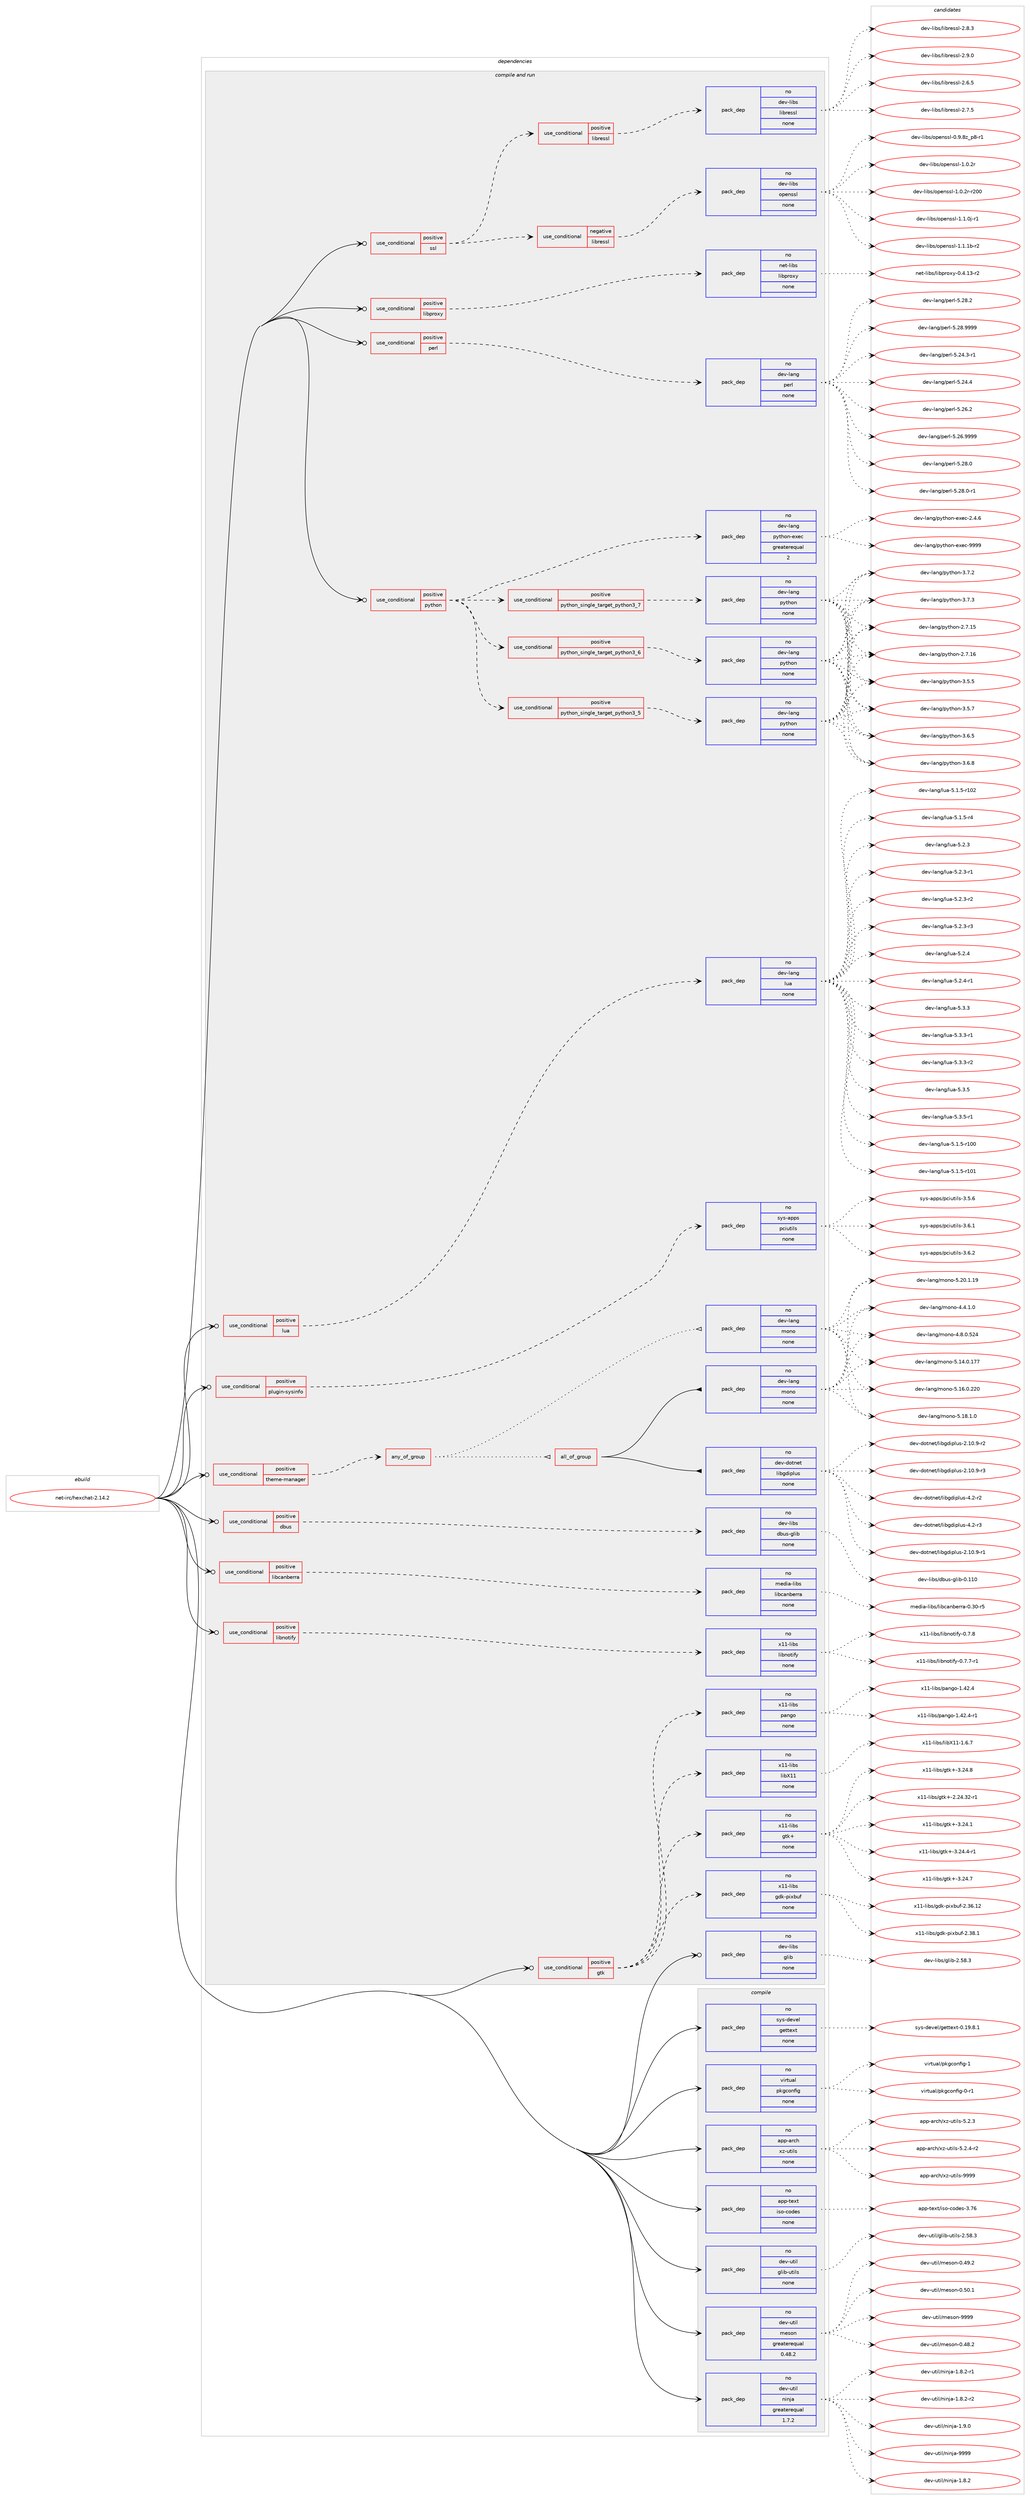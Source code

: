 digraph prolog {

# *************
# Graph options
# *************

newrank=true;
concentrate=true;
compound=true;
graph [rankdir=LR,fontname=Helvetica,fontsize=10,ranksep=1.5];#, ranksep=2.5, nodesep=0.2];
edge  [arrowhead=vee];
node  [fontname=Helvetica,fontsize=10];

# **********
# The ebuild
# **********

subgraph cluster_leftcol {
color=gray;
rank=same;
label=<<i>ebuild</i>>;
id [label="net-irc/hexchat-2.14.2", color=red, width=4, href="../net-irc/hexchat-2.14.2.svg"];
}

# ****************
# The dependencies
# ****************

subgraph cluster_midcol {
color=gray;
label=<<i>dependencies</i>>;
subgraph cluster_compile {
fillcolor="#eeeeee";
style=filled;
label=<<i>compile</i>>;
subgraph pack1579 {
dependency2016 [label=<<TABLE BORDER="0" CELLBORDER="1" CELLSPACING="0" CELLPADDING="4" WIDTH="220"><TR><TD ROWSPAN="6" CELLPADDING="30">pack_dep</TD></TR><TR><TD WIDTH="110">no</TD></TR><TR><TD>app-arch</TD></TR><TR><TD>xz-utils</TD></TR><TR><TD>none</TD></TR><TR><TD></TD></TR></TABLE>>, shape=none, color=blue];
}
id:e -> dependency2016:w [weight=20,style="solid",arrowhead="vee"];
subgraph pack1580 {
dependency2017 [label=<<TABLE BORDER="0" CELLBORDER="1" CELLSPACING="0" CELLPADDING="4" WIDTH="220"><TR><TD ROWSPAN="6" CELLPADDING="30">pack_dep</TD></TR><TR><TD WIDTH="110">no</TD></TR><TR><TD>app-text</TD></TR><TR><TD>iso-codes</TD></TR><TR><TD>none</TD></TR><TR><TD></TD></TR></TABLE>>, shape=none, color=blue];
}
id:e -> dependency2017:w [weight=20,style="solid",arrowhead="vee"];
subgraph pack1581 {
dependency2018 [label=<<TABLE BORDER="0" CELLBORDER="1" CELLSPACING="0" CELLPADDING="4" WIDTH="220"><TR><TD ROWSPAN="6" CELLPADDING="30">pack_dep</TD></TR><TR><TD WIDTH="110">no</TD></TR><TR><TD>dev-util</TD></TR><TR><TD>glib-utils</TD></TR><TR><TD>none</TD></TR><TR><TD></TD></TR></TABLE>>, shape=none, color=blue];
}
id:e -> dependency2018:w [weight=20,style="solid",arrowhead="vee"];
subgraph pack1582 {
dependency2019 [label=<<TABLE BORDER="0" CELLBORDER="1" CELLSPACING="0" CELLPADDING="4" WIDTH="220"><TR><TD ROWSPAN="6" CELLPADDING="30">pack_dep</TD></TR><TR><TD WIDTH="110">no</TD></TR><TR><TD>dev-util</TD></TR><TR><TD>meson</TD></TR><TR><TD>greaterequal</TD></TR><TR><TD>0.48.2</TD></TR></TABLE>>, shape=none, color=blue];
}
id:e -> dependency2019:w [weight=20,style="solid",arrowhead="vee"];
subgraph pack1583 {
dependency2020 [label=<<TABLE BORDER="0" CELLBORDER="1" CELLSPACING="0" CELLPADDING="4" WIDTH="220"><TR><TD ROWSPAN="6" CELLPADDING="30">pack_dep</TD></TR><TR><TD WIDTH="110">no</TD></TR><TR><TD>dev-util</TD></TR><TR><TD>ninja</TD></TR><TR><TD>greaterequal</TD></TR><TR><TD>1.7.2</TD></TR></TABLE>>, shape=none, color=blue];
}
id:e -> dependency2020:w [weight=20,style="solid",arrowhead="vee"];
subgraph pack1584 {
dependency2021 [label=<<TABLE BORDER="0" CELLBORDER="1" CELLSPACING="0" CELLPADDING="4" WIDTH="220"><TR><TD ROWSPAN="6" CELLPADDING="30">pack_dep</TD></TR><TR><TD WIDTH="110">no</TD></TR><TR><TD>sys-devel</TD></TR><TR><TD>gettext</TD></TR><TR><TD>none</TD></TR><TR><TD></TD></TR></TABLE>>, shape=none, color=blue];
}
id:e -> dependency2021:w [weight=20,style="solid",arrowhead="vee"];
subgraph pack1585 {
dependency2022 [label=<<TABLE BORDER="0" CELLBORDER="1" CELLSPACING="0" CELLPADDING="4" WIDTH="220"><TR><TD ROWSPAN="6" CELLPADDING="30">pack_dep</TD></TR><TR><TD WIDTH="110">no</TD></TR><TR><TD>virtual</TD></TR><TR><TD>pkgconfig</TD></TR><TR><TD>none</TD></TR><TR><TD></TD></TR></TABLE>>, shape=none, color=blue];
}
id:e -> dependency2022:w [weight=20,style="solid",arrowhead="vee"];
}
subgraph cluster_compileandrun {
fillcolor="#eeeeee";
style=filled;
label=<<i>compile and run</i>>;
subgraph cond405 {
dependency2023 [label=<<TABLE BORDER="0" CELLBORDER="1" CELLSPACING="0" CELLPADDING="4"><TR><TD ROWSPAN="3" CELLPADDING="10">use_conditional</TD></TR><TR><TD>positive</TD></TR><TR><TD>dbus</TD></TR></TABLE>>, shape=none, color=red];
subgraph pack1586 {
dependency2024 [label=<<TABLE BORDER="0" CELLBORDER="1" CELLSPACING="0" CELLPADDING="4" WIDTH="220"><TR><TD ROWSPAN="6" CELLPADDING="30">pack_dep</TD></TR><TR><TD WIDTH="110">no</TD></TR><TR><TD>dev-libs</TD></TR><TR><TD>dbus-glib</TD></TR><TR><TD>none</TD></TR><TR><TD></TD></TR></TABLE>>, shape=none, color=blue];
}
dependency2023:e -> dependency2024:w [weight=20,style="dashed",arrowhead="vee"];
}
id:e -> dependency2023:w [weight=20,style="solid",arrowhead="odotvee"];
subgraph cond406 {
dependency2025 [label=<<TABLE BORDER="0" CELLBORDER="1" CELLSPACING="0" CELLPADDING="4"><TR><TD ROWSPAN="3" CELLPADDING="10">use_conditional</TD></TR><TR><TD>positive</TD></TR><TR><TD>gtk</TD></TR></TABLE>>, shape=none, color=red];
subgraph pack1587 {
dependency2026 [label=<<TABLE BORDER="0" CELLBORDER="1" CELLSPACING="0" CELLPADDING="4" WIDTH="220"><TR><TD ROWSPAN="6" CELLPADDING="30">pack_dep</TD></TR><TR><TD WIDTH="110">no</TD></TR><TR><TD>x11-libs</TD></TR><TR><TD>gdk-pixbuf</TD></TR><TR><TD>none</TD></TR><TR><TD></TD></TR></TABLE>>, shape=none, color=blue];
}
dependency2025:e -> dependency2026:w [weight=20,style="dashed",arrowhead="vee"];
subgraph pack1588 {
dependency2027 [label=<<TABLE BORDER="0" CELLBORDER="1" CELLSPACING="0" CELLPADDING="4" WIDTH="220"><TR><TD ROWSPAN="6" CELLPADDING="30">pack_dep</TD></TR><TR><TD WIDTH="110">no</TD></TR><TR><TD>x11-libs</TD></TR><TR><TD>gtk+</TD></TR><TR><TD>none</TD></TR><TR><TD></TD></TR></TABLE>>, shape=none, color=blue];
}
dependency2025:e -> dependency2027:w [weight=20,style="dashed",arrowhead="vee"];
subgraph pack1589 {
dependency2028 [label=<<TABLE BORDER="0" CELLBORDER="1" CELLSPACING="0" CELLPADDING="4" WIDTH="220"><TR><TD ROWSPAN="6" CELLPADDING="30">pack_dep</TD></TR><TR><TD WIDTH="110">no</TD></TR><TR><TD>x11-libs</TD></TR><TR><TD>libX11</TD></TR><TR><TD>none</TD></TR><TR><TD></TD></TR></TABLE>>, shape=none, color=blue];
}
dependency2025:e -> dependency2028:w [weight=20,style="dashed",arrowhead="vee"];
subgraph pack1590 {
dependency2029 [label=<<TABLE BORDER="0" CELLBORDER="1" CELLSPACING="0" CELLPADDING="4" WIDTH="220"><TR><TD ROWSPAN="6" CELLPADDING="30">pack_dep</TD></TR><TR><TD WIDTH="110">no</TD></TR><TR><TD>x11-libs</TD></TR><TR><TD>pango</TD></TR><TR><TD>none</TD></TR><TR><TD></TD></TR></TABLE>>, shape=none, color=blue];
}
dependency2025:e -> dependency2029:w [weight=20,style="dashed",arrowhead="vee"];
}
id:e -> dependency2025:w [weight=20,style="solid",arrowhead="odotvee"];
subgraph cond407 {
dependency2030 [label=<<TABLE BORDER="0" CELLBORDER="1" CELLSPACING="0" CELLPADDING="4"><TR><TD ROWSPAN="3" CELLPADDING="10">use_conditional</TD></TR><TR><TD>positive</TD></TR><TR><TD>libcanberra</TD></TR></TABLE>>, shape=none, color=red];
subgraph pack1591 {
dependency2031 [label=<<TABLE BORDER="0" CELLBORDER="1" CELLSPACING="0" CELLPADDING="4" WIDTH="220"><TR><TD ROWSPAN="6" CELLPADDING="30">pack_dep</TD></TR><TR><TD WIDTH="110">no</TD></TR><TR><TD>media-libs</TD></TR><TR><TD>libcanberra</TD></TR><TR><TD>none</TD></TR><TR><TD></TD></TR></TABLE>>, shape=none, color=blue];
}
dependency2030:e -> dependency2031:w [weight=20,style="dashed",arrowhead="vee"];
}
id:e -> dependency2030:w [weight=20,style="solid",arrowhead="odotvee"];
subgraph cond408 {
dependency2032 [label=<<TABLE BORDER="0" CELLBORDER="1" CELLSPACING="0" CELLPADDING="4"><TR><TD ROWSPAN="3" CELLPADDING="10">use_conditional</TD></TR><TR><TD>positive</TD></TR><TR><TD>libnotify</TD></TR></TABLE>>, shape=none, color=red];
subgraph pack1592 {
dependency2033 [label=<<TABLE BORDER="0" CELLBORDER="1" CELLSPACING="0" CELLPADDING="4" WIDTH="220"><TR><TD ROWSPAN="6" CELLPADDING="30">pack_dep</TD></TR><TR><TD WIDTH="110">no</TD></TR><TR><TD>x11-libs</TD></TR><TR><TD>libnotify</TD></TR><TR><TD>none</TD></TR><TR><TD></TD></TR></TABLE>>, shape=none, color=blue];
}
dependency2032:e -> dependency2033:w [weight=20,style="dashed",arrowhead="vee"];
}
id:e -> dependency2032:w [weight=20,style="solid",arrowhead="odotvee"];
subgraph cond409 {
dependency2034 [label=<<TABLE BORDER="0" CELLBORDER="1" CELLSPACING="0" CELLPADDING="4"><TR><TD ROWSPAN="3" CELLPADDING="10">use_conditional</TD></TR><TR><TD>positive</TD></TR><TR><TD>libproxy</TD></TR></TABLE>>, shape=none, color=red];
subgraph pack1593 {
dependency2035 [label=<<TABLE BORDER="0" CELLBORDER="1" CELLSPACING="0" CELLPADDING="4" WIDTH="220"><TR><TD ROWSPAN="6" CELLPADDING="30">pack_dep</TD></TR><TR><TD WIDTH="110">no</TD></TR><TR><TD>net-libs</TD></TR><TR><TD>libproxy</TD></TR><TR><TD>none</TD></TR><TR><TD></TD></TR></TABLE>>, shape=none, color=blue];
}
dependency2034:e -> dependency2035:w [weight=20,style="dashed",arrowhead="vee"];
}
id:e -> dependency2034:w [weight=20,style="solid",arrowhead="odotvee"];
subgraph cond410 {
dependency2036 [label=<<TABLE BORDER="0" CELLBORDER="1" CELLSPACING="0" CELLPADDING="4"><TR><TD ROWSPAN="3" CELLPADDING="10">use_conditional</TD></TR><TR><TD>positive</TD></TR><TR><TD>lua</TD></TR></TABLE>>, shape=none, color=red];
subgraph pack1594 {
dependency2037 [label=<<TABLE BORDER="0" CELLBORDER="1" CELLSPACING="0" CELLPADDING="4" WIDTH="220"><TR><TD ROWSPAN="6" CELLPADDING="30">pack_dep</TD></TR><TR><TD WIDTH="110">no</TD></TR><TR><TD>dev-lang</TD></TR><TR><TD>lua</TD></TR><TR><TD>none</TD></TR><TR><TD></TD></TR></TABLE>>, shape=none, color=blue];
}
dependency2036:e -> dependency2037:w [weight=20,style="dashed",arrowhead="vee"];
}
id:e -> dependency2036:w [weight=20,style="solid",arrowhead="odotvee"];
subgraph cond411 {
dependency2038 [label=<<TABLE BORDER="0" CELLBORDER="1" CELLSPACING="0" CELLPADDING="4"><TR><TD ROWSPAN="3" CELLPADDING="10">use_conditional</TD></TR><TR><TD>positive</TD></TR><TR><TD>perl</TD></TR></TABLE>>, shape=none, color=red];
subgraph pack1595 {
dependency2039 [label=<<TABLE BORDER="0" CELLBORDER="1" CELLSPACING="0" CELLPADDING="4" WIDTH="220"><TR><TD ROWSPAN="6" CELLPADDING="30">pack_dep</TD></TR><TR><TD WIDTH="110">no</TD></TR><TR><TD>dev-lang</TD></TR><TR><TD>perl</TD></TR><TR><TD>none</TD></TR><TR><TD></TD></TR></TABLE>>, shape=none, color=blue];
}
dependency2038:e -> dependency2039:w [weight=20,style="dashed",arrowhead="vee"];
}
id:e -> dependency2038:w [weight=20,style="solid",arrowhead="odotvee"];
subgraph cond412 {
dependency2040 [label=<<TABLE BORDER="0" CELLBORDER="1" CELLSPACING="0" CELLPADDING="4"><TR><TD ROWSPAN="3" CELLPADDING="10">use_conditional</TD></TR><TR><TD>positive</TD></TR><TR><TD>plugin-sysinfo</TD></TR></TABLE>>, shape=none, color=red];
subgraph pack1596 {
dependency2041 [label=<<TABLE BORDER="0" CELLBORDER="1" CELLSPACING="0" CELLPADDING="4" WIDTH="220"><TR><TD ROWSPAN="6" CELLPADDING="30">pack_dep</TD></TR><TR><TD WIDTH="110">no</TD></TR><TR><TD>sys-apps</TD></TR><TR><TD>pciutils</TD></TR><TR><TD>none</TD></TR><TR><TD></TD></TR></TABLE>>, shape=none, color=blue];
}
dependency2040:e -> dependency2041:w [weight=20,style="dashed",arrowhead="vee"];
}
id:e -> dependency2040:w [weight=20,style="solid",arrowhead="odotvee"];
subgraph cond413 {
dependency2042 [label=<<TABLE BORDER="0" CELLBORDER="1" CELLSPACING="0" CELLPADDING="4"><TR><TD ROWSPAN="3" CELLPADDING="10">use_conditional</TD></TR><TR><TD>positive</TD></TR><TR><TD>python</TD></TR></TABLE>>, shape=none, color=red];
subgraph cond414 {
dependency2043 [label=<<TABLE BORDER="0" CELLBORDER="1" CELLSPACING="0" CELLPADDING="4"><TR><TD ROWSPAN="3" CELLPADDING="10">use_conditional</TD></TR><TR><TD>positive</TD></TR><TR><TD>python_single_target_python3_5</TD></TR></TABLE>>, shape=none, color=red];
subgraph pack1597 {
dependency2044 [label=<<TABLE BORDER="0" CELLBORDER="1" CELLSPACING="0" CELLPADDING="4" WIDTH="220"><TR><TD ROWSPAN="6" CELLPADDING="30">pack_dep</TD></TR><TR><TD WIDTH="110">no</TD></TR><TR><TD>dev-lang</TD></TR><TR><TD>python</TD></TR><TR><TD>none</TD></TR><TR><TD></TD></TR></TABLE>>, shape=none, color=blue];
}
dependency2043:e -> dependency2044:w [weight=20,style="dashed",arrowhead="vee"];
}
dependency2042:e -> dependency2043:w [weight=20,style="dashed",arrowhead="vee"];
subgraph cond415 {
dependency2045 [label=<<TABLE BORDER="0" CELLBORDER="1" CELLSPACING="0" CELLPADDING="4"><TR><TD ROWSPAN="3" CELLPADDING="10">use_conditional</TD></TR><TR><TD>positive</TD></TR><TR><TD>python_single_target_python3_6</TD></TR></TABLE>>, shape=none, color=red];
subgraph pack1598 {
dependency2046 [label=<<TABLE BORDER="0" CELLBORDER="1" CELLSPACING="0" CELLPADDING="4" WIDTH="220"><TR><TD ROWSPAN="6" CELLPADDING="30">pack_dep</TD></TR><TR><TD WIDTH="110">no</TD></TR><TR><TD>dev-lang</TD></TR><TR><TD>python</TD></TR><TR><TD>none</TD></TR><TR><TD></TD></TR></TABLE>>, shape=none, color=blue];
}
dependency2045:e -> dependency2046:w [weight=20,style="dashed",arrowhead="vee"];
}
dependency2042:e -> dependency2045:w [weight=20,style="dashed",arrowhead="vee"];
subgraph cond416 {
dependency2047 [label=<<TABLE BORDER="0" CELLBORDER="1" CELLSPACING="0" CELLPADDING="4"><TR><TD ROWSPAN="3" CELLPADDING="10">use_conditional</TD></TR><TR><TD>positive</TD></TR><TR><TD>python_single_target_python3_7</TD></TR></TABLE>>, shape=none, color=red];
subgraph pack1599 {
dependency2048 [label=<<TABLE BORDER="0" CELLBORDER="1" CELLSPACING="0" CELLPADDING="4" WIDTH="220"><TR><TD ROWSPAN="6" CELLPADDING="30">pack_dep</TD></TR><TR><TD WIDTH="110">no</TD></TR><TR><TD>dev-lang</TD></TR><TR><TD>python</TD></TR><TR><TD>none</TD></TR><TR><TD></TD></TR></TABLE>>, shape=none, color=blue];
}
dependency2047:e -> dependency2048:w [weight=20,style="dashed",arrowhead="vee"];
}
dependency2042:e -> dependency2047:w [weight=20,style="dashed",arrowhead="vee"];
subgraph pack1600 {
dependency2049 [label=<<TABLE BORDER="0" CELLBORDER="1" CELLSPACING="0" CELLPADDING="4" WIDTH="220"><TR><TD ROWSPAN="6" CELLPADDING="30">pack_dep</TD></TR><TR><TD WIDTH="110">no</TD></TR><TR><TD>dev-lang</TD></TR><TR><TD>python-exec</TD></TR><TR><TD>greaterequal</TD></TR><TR><TD>2</TD></TR></TABLE>>, shape=none, color=blue];
}
dependency2042:e -> dependency2049:w [weight=20,style="dashed",arrowhead="vee"];
}
id:e -> dependency2042:w [weight=20,style="solid",arrowhead="odotvee"];
subgraph cond417 {
dependency2050 [label=<<TABLE BORDER="0" CELLBORDER="1" CELLSPACING="0" CELLPADDING="4"><TR><TD ROWSPAN="3" CELLPADDING="10">use_conditional</TD></TR><TR><TD>positive</TD></TR><TR><TD>ssl</TD></TR></TABLE>>, shape=none, color=red];
subgraph cond418 {
dependency2051 [label=<<TABLE BORDER="0" CELLBORDER="1" CELLSPACING="0" CELLPADDING="4"><TR><TD ROWSPAN="3" CELLPADDING="10">use_conditional</TD></TR><TR><TD>negative</TD></TR><TR><TD>libressl</TD></TR></TABLE>>, shape=none, color=red];
subgraph pack1601 {
dependency2052 [label=<<TABLE BORDER="0" CELLBORDER="1" CELLSPACING="0" CELLPADDING="4" WIDTH="220"><TR><TD ROWSPAN="6" CELLPADDING="30">pack_dep</TD></TR><TR><TD WIDTH="110">no</TD></TR><TR><TD>dev-libs</TD></TR><TR><TD>openssl</TD></TR><TR><TD>none</TD></TR><TR><TD></TD></TR></TABLE>>, shape=none, color=blue];
}
dependency2051:e -> dependency2052:w [weight=20,style="dashed",arrowhead="vee"];
}
dependency2050:e -> dependency2051:w [weight=20,style="dashed",arrowhead="vee"];
subgraph cond419 {
dependency2053 [label=<<TABLE BORDER="0" CELLBORDER="1" CELLSPACING="0" CELLPADDING="4"><TR><TD ROWSPAN="3" CELLPADDING="10">use_conditional</TD></TR><TR><TD>positive</TD></TR><TR><TD>libressl</TD></TR></TABLE>>, shape=none, color=red];
subgraph pack1602 {
dependency2054 [label=<<TABLE BORDER="0" CELLBORDER="1" CELLSPACING="0" CELLPADDING="4" WIDTH="220"><TR><TD ROWSPAN="6" CELLPADDING="30">pack_dep</TD></TR><TR><TD WIDTH="110">no</TD></TR><TR><TD>dev-libs</TD></TR><TR><TD>libressl</TD></TR><TR><TD>none</TD></TR><TR><TD></TD></TR></TABLE>>, shape=none, color=blue];
}
dependency2053:e -> dependency2054:w [weight=20,style="dashed",arrowhead="vee"];
}
dependency2050:e -> dependency2053:w [weight=20,style="dashed",arrowhead="vee"];
}
id:e -> dependency2050:w [weight=20,style="solid",arrowhead="odotvee"];
subgraph cond420 {
dependency2055 [label=<<TABLE BORDER="0" CELLBORDER="1" CELLSPACING="0" CELLPADDING="4"><TR><TD ROWSPAN="3" CELLPADDING="10">use_conditional</TD></TR><TR><TD>positive</TD></TR><TR><TD>theme-manager</TD></TR></TABLE>>, shape=none, color=red];
subgraph any29 {
dependency2056 [label=<<TABLE BORDER="0" CELLBORDER="1" CELLSPACING="0" CELLPADDING="4"><TR><TD CELLPADDING="10">any_of_group</TD></TR></TABLE>>, shape=none, color=red];subgraph all6 {
dependency2057 [label=<<TABLE BORDER="0" CELLBORDER="1" CELLSPACING="0" CELLPADDING="4"><TR><TD CELLPADDING="10">all_of_group</TD></TR></TABLE>>, shape=none, color=red];subgraph pack1603 {
dependency2058 [label=<<TABLE BORDER="0" CELLBORDER="1" CELLSPACING="0" CELLPADDING="4" WIDTH="220"><TR><TD ROWSPAN="6" CELLPADDING="30">pack_dep</TD></TR><TR><TD WIDTH="110">no</TD></TR><TR><TD>dev-lang</TD></TR><TR><TD>mono</TD></TR><TR><TD>none</TD></TR><TR><TD></TD></TR></TABLE>>, shape=none, color=blue];
}
dependency2057:e -> dependency2058:w [weight=20,style="solid",arrowhead="inv"];
subgraph pack1604 {
dependency2059 [label=<<TABLE BORDER="0" CELLBORDER="1" CELLSPACING="0" CELLPADDING="4" WIDTH="220"><TR><TD ROWSPAN="6" CELLPADDING="30">pack_dep</TD></TR><TR><TD WIDTH="110">no</TD></TR><TR><TD>dev-dotnet</TD></TR><TR><TD>libgdiplus</TD></TR><TR><TD>none</TD></TR><TR><TD></TD></TR></TABLE>>, shape=none, color=blue];
}
dependency2057:e -> dependency2059:w [weight=20,style="solid",arrowhead="inv"];
}
dependency2056:e -> dependency2057:w [weight=20,style="dotted",arrowhead="oinv"];
subgraph pack1605 {
dependency2060 [label=<<TABLE BORDER="0" CELLBORDER="1" CELLSPACING="0" CELLPADDING="4" WIDTH="220"><TR><TD ROWSPAN="6" CELLPADDING="30">pack_dep</TD></TR><TR><TD WIDTH="110">no</TD></TR><TR><TD>dev-lang</TD></TR><TR><TD>mono</TD></TR><TR><TD>none</TD></TR><TR><TD></TD></TR></TABLE>>, shape=none, color=blue];
}
dependency2056:e -> dependency2060:w [weight=20,style="dotted",arrowhead="oinv"];
}
dependency2055:e -> dependency2056:w [weight=20,style="dashed",arrowhead="vee"];
}
id:e -> dependency2055:w [weight=20,style="solid",arrowhead="odotvee"];
subgraph pack1606 {
dependency2061 [label=<<TABLE BORDER="0" CELLBORDER="1" CELLSPACING="0" CELLPADDING="4" WIDTH="220"><TR><TD ROWSPAN="6" CELLPADDING="30">pack_dep</TD></TR><TR><TD WIDTH="110">no</TD></TR><TR><TD>dev-libs</TD></TR><TR><TD>glib</TD></TR><TR><TD>none</TD></TR><TR><TD></TD></TR></TABLE>>, shape=none, color=blue];
}
id:e -> dependency2061:w [weight=20,style="solid",arrowhead="odotvee"];
}
subgraph cluster_run {
fillcolor="#eeeeee";
style=filled;
label=<<i>run</i>>;
}
}

# **************
# The candidates
# **************

subgraph cluster_choices {
rank=same;
color=gray;
label=<<i>candidates</i>>;

subgraph choice1579 {
color=black;
nodesep=1;
choice971121124597114991044712012245117116105108115455346504651 [label="app-arch/xz-utils-5.2.3", color=red, width=4,href="../app-arch/xz-utils-5.2.3.svg"];
choice9711211245971149910447120122451171161051081154553465046524511450 [label="app-arch/xz-utils-5.2.4-r2", color=red, width=4,href="../app-arch/xz-utils-5.2.4-r2.svg"];
choice9711211245971149910447120122451171161051081154557575757 [label="app-arch/xz-utils-9999", color=red, width=4,href="../app-arch/xz-utils-9999.svg"];
dependency2016:e -> choice971121124597114991044712012245117116105108115455346504651:w [style=dotted,weight="100"];
dependency2016:e -> choice9711211245971149910447120122451171161051081154553465046524511450:w [style=dotted,weight="100"];
dependency2016:e -> choice9711211245971149910447120122451171161051081154557575757:w [style=dotted,weight="100"];
}
subgraph choice1580 {
color=black;
nodesep=1;
choice97112112451161011201164710511511145991111001011154551465554 [label="app-text/iso-codes-3.76", color=red, width=4,href="../app-text/iso-codes-3.76.svg"];
dependency2017:e -> choice97112112451161011201164710511511145991111001011154551465554:w [style=dotted,weight="100"];
}
subgraph choice1581 {
color=black;
nodesep=1;
choice1001011184511711610510847103108105984511711610510811545504653564651 [label="dev-util/glib-utils-2.58.3", color=red, width=4,href="../dev-util/glib-utils-2.58.3.svg"];
dependency2018:e -> choice1001011184511711610510847103108105984511711610510811545504653564651:w [style=dotted,weight="100"];
}
subgraph choice1582 {
color=black;
nodesep=1;
choice100101118451171161051084710910111511111045484652564650 [label="dev-util/meson-0.48.2", color=red, width=4,href="../dev-util/meson-0.48.2.svg"];
choice100101118451171161051084710910111511111045484652574650 [label="dev-util/meson-0.49.2", color=red, width=4,href="../dev-util/meson-0.49.2.svg"];
choice100101118451171161051084710910111511111045484653484649 [label="dev-util/meson-0.50.1", color=red, width=4,href="../dev-util/meson-0.50.1.svg"];
choice10010111845117116105108471091011151111104557575757 [label="dev-util/meson-9999", color=red, width=4,href="../dev-util/meson-9999.svg"];
dependency2019:e -> choice100101118451171161051084710910111511111045484652564650:w [style=dotted,weight="100"];
dependency2019:e -> choice100101118451171161051084710910111511111045484652574650:w [style=dotted,weight="100"];
dependency2019:e -> choice100101118451171161051084710910111511111045484653484649:w [style=dotted,weight="100"];
dependency2019:e -> choice10010111845117116105108471091011151111104557575757:w [style=dotted,weight="100"];
}
subgraph choice1583 {
color=black;
nodesep=1;
choice100101118451171161051084711010511010697454946564650 [label="dev-util/ninja-1.8.2", color=red, width=4,href="../dev-util/ninja-1.8.2.svg"];
choice1001011184511711610510847110105110106974549465646504511449 [label="dev-util/ninja-1.8.2-r1", color=red, width=4,href="../dev-util/ninja-1.8.2-r1.svg"];
choice1001011184511711610510847110105110106974549465646504511450 [label="dev-util/ninja-1.8.2-r2", color=red, width=4,href="../dev-util/ninja-1.8.2-r2.svg"];
choice100101118451171161051084711010511010697454946574648 [label="dev-util/ninja-1.9.0", color=red, width=4,href="../dev-util/ninja-1.9.0.svg"];
choice1001011184511711610510847110105110106974557575757 [label="dev-util/ninja-9999", color=red, width=4,href="../dev-util/ninja-9999.svg"];
dependency2020:e -> choice100101118451171161051084711010511010697454946564650:w [style=dotted,weight="100"];
dependency2020:e -> choice1001011184511711610510847110105110106974549465646504511449:w [style=dotted,weight="100"];
dependency2020:e -> choice1001011184511711610510847110105110106974549465646504511450:w [style=dotted,weight="100"];
dependency2020:e -> choice100101118451171161051084711010511010697454946574648:w [style=dotted,weight="100"];
dependency2020:e -> choice1001011184511711610510847110105110106974557575757:w [style=dotted,weight="100"];
}
subgraph choice1584 {
color=black;
nodesep=1;
choice1151211154510010111810110847103101116116101120116454846495746564649 [label="sys-devel/gettext-0.19.8.1", color=red, width=4,href="../sys-devel/gettext-0.19.8.1.svg"];
dependency2021:e -> choice1151211154510010111810110847103101116116101120116454846495746564649:w [style=dotted,weight="100"];
}
subgraph choice1585 {
color=black;
nodesep=1;
choice11810511411611797108471121071039911111010210510345484511449 [label="virtual/pkgconfig-0-r1", color=red, width=4,href="../virtual/pkgconfig-0-r1.svg"];
choice1181051141161179710847112107103991111101021051034549 [label="virtual/pkgconfig-1", color=red, width=4,href="../virtual/pkgconfig-1.svg"];
dependency2022:e -> choice11810511411611797108471121071039911111010210510345484511449:w [style=dotted,weight="100"];
dependency2022:e -> choice1181051141161179710847112107103991111101021051034549:w [style=dotted,weight="100"];
}
subgraph choice1586 {
color=black;
nodesep=1;
choice100101118451081059811547100981171154510310810598454846494948 [label="dev-libs/dbus-glib-0.110", color=red, width=4,href="../dev-libs/dbus-glib-0.110.svg"];
dependency2024:e -> choice100101118451081059811547100981171154510310810598454846494948:w [style=dotted,weight="100"];
}
subgraph choice1587 {
color=black;
nodesep=1;
choice120494945108105981154710310010745112105120981171024550465154464950 [label="x11-libs/gdk-pixbuf-2.36.12", color=red, width=4,href="../x11-libs/gdk-pixbuf-2.36.12.svg"];
choice1204949451081059811547103100107451121051209811710245504651564649 [label="x11-libs/gdk-pixbuf-2.38.1", color=red, width=4,href="../x11-libs/gdk-pixbuf-2.38.1.svg"];
dependency2026:e -> choice120494945108105981154710310010745112105120981171024550465154464950:w [style=dotted,weight="100"];
dependency2026:e -> choice1204949451081059811547103100107451121051209811710245504651564649:w [style=dotted,weight="100"];
}
subgraph choice1588 {
color=black;
nodesep=1;
choice12049494510810598115471031161074345504650524651504511449 [label="x11-libs/gtk+-2.24.32-r1", color=red, width=4,href="../x11-libs/gtk+-2.24.32-r1.svg"];
choice12049494510810598115471031161074345514650524649 [label="x11-libs/gtk+-3.24.1", color=red, width=4,href="../x11-libs/gtk+-3.24.1.svg"];
choice120494945108105981154710311610743455146505246524511449 [label="x11-libs/gtk+-3.24.4-r1", color=red, width=4,href="../x11-libs/gtk+-3.24.4-r1.svg"];
choice12049494510810598115471031161074345514650524655 [label="x11-libs/gtk+-3.24.7", color=red, width=4,href="../x11-libs/gtk+-3.24.7.svg"];
choice12049494510810598115471031161074345514650524656 [label="x11-libs/gtk+-3.24.8", color=red, width=4,href="../x11-libs/gtk+-3.24.8.svg"];
dependency2027:e -> choice12049494510810598115471031161074345504650524651504511449:w [style=dotted,weight="100"];
dependency2027:e -> choice12049494510810598115471031161074345514650524649:w [style=dotted,weight="100"];
dependency2027:e -> choice120494945108105981154710311610743455146505246524511449:w [style=dotted,weight="100"];
dependency2027:e -> choice12049494510810598115471031161074345514650524655:w [style=dotted,weight="100"];
dependency2027:e -> choice12049494510810598115471031161074345514650524656:w [style=dotted,weight="100"];
}
subgraph choice1589 {
color=black;
nodesep=1;
choice120494945108105981154710810598884949454946544655 [label="x11-libs/libX11-1.6.7", color=red, width=4,href="../x11-libs/libX11-1.6.7.svg"];
dependency2028:e -> choice120494945108105981154710810598884949454946544655:w [style=dotted,weight="100"];
}
subgraph choice1590 {
color=black;
nodesep=1;
choice12049494510810598115471129711010311145494652504652 [label="x11-libs/pango-1.42.4", color=red, width=4,href="../x11-libs/pango-1.42.4.svg"];
choice120494945108105981154711297110103111454946525046524511449 [label="x11-libs/pango-1.42.4-r1", color=red, width=4,href="../x11-libs/pango-1.42.4-r1.svg"];
dependency2029:e -> choice12049494510810598115471129711010311145494652504652:w [style=dotted,weight="100"];
dependency2029:e -> choice120494945108105981154711297110103111454946525046524511449:w [style=dotted,weight="100"];
}
subgraph choice1591 {
color=black;
nodesep=1;
choice10910110010597451081059811547108105989997110981011141149745484651484511453 [label="media-libs/libcanberra-0.30-r5", color=red, width=4,href="../media-libs/libcanberra-0.30-r5.svg"];
dependency2031:e -> choice10910110010597451081059811547108105989997110981011141149745484651484511453:w [style=dotted,weight="100"];
}
subgraph choice1592 {
color=black;
nodesep=1;
choice1204949451081059811547108105981101111161051021214548465546554511449 [label="x11-libs/libnotify-0.7.7-r1", color=red, width=4,href="../x11-libs/libnotify-0.7.7-r1.svg"];
choice120494945108105981154710810598110111116105102121454846554656 [label="x11-libs/libnotify-0.7.8", color=red, width=4,href="../x11-libs/libnotify-0.7.8.svg"];
dependency2033:e -> choice1204949451081059811547108105981101111161051021214548465546554511449:w [style=dotted,weight="100"];
dependency2033:e -> choice120494945108105981154710810598110111116105102121454846554656:w [style=dotted,weight="100"];
}
subgraph choice1593 {
color=black;
nodesep=1;
choice11010111645108105981154710810598112114111120121454846524649514511450 [label="net-libs/libproxy-0.4.13-r2", color=red, width=4,href="../net-libs/libproxy-0.4.13-r2.svg"];
dependency2035:e -> choice11010111645108105981154710810598112114111120121454846524649514511450:w [style=dotted,weight="100"];
}
subgraph choice1594 {
color=black;
nodesep=1;
choice1001011184510897110103471081179745534649465345114494848 [label="dev-lang/lua-5.1.5-r100", color=red, width=4,href="../dev-lang/lua-5.1.5-r100.svg"];
choice1001011184510897110103471081179745534649465345114494849 [label="dev-lang/lua-5.1.5-r101", color=red, width=4,href="../dev-lang/lua-5.1.5-r101.svg"];
choice1001011184510897110103471081179745534649465345114494850 [label="dev-lang/lua-5.1.5-r102", color=red, width=4,href="../dev-lang/lua-5.1.5-r102.svg"];
choice100101118451089711010347108117974553464946534511452 [label="dev-lang/lua-5.1.5-r4", color=red, width=4,href="../dev-lang/lua-5.1.5-r4.svg"];
choice10010111845108971101034710811797455346504651 [label="dev-lang/lua-5.2.3", color=red, width=4,href="../dev-lang/lua-5.2.3.svg"];
choice100101118451089711010347108117974553465046514511449 [label="dev-lang/lua-5.2.3-r1", color=red, width=4,href="../dev-lang/lua-5.2.3-r1.svg"];
choice100101118451089711010347108117974553465046514511450 [label="dev-lang/lua-5.2.3-r2", color=red, width=4,href="../dev-lang/lua-5.2.3-r2.svg"];
choice100101118451089711010347108117974553465046514511451 [label="dev-lang/lua-5.2.3-r3", color=red, width=4,href="../dev-lang/lua-5.2.3-r3.svg"];
choice10010111845108971101034710811797455346504652 [label="dev-lang/lua-5.2.4", color=red, width=4,href="../dev-lang/lua-5.2.4.svg"];
choice100101118451089711010347108117974553465046524511449 [label="dev-lang/lua-5.2.4-r1", color=red, width=4,href="../dev-lang/lua-5.2.4-r1.svg"];
choice10010111845108971101034710811797455346514651 [label="dev-lang/lua-5.3.3", color=red, width=4,href="../dev-lang/lua-5.3.3.svg"];
choice100101118451089711010347108117974553465146514511449 [label="dev-lang/lua-5.3.3-r1", color=red, width=4,href="../dev-lang/lua-5.3.3-r1.svg"];
choice100101118451089711010347108117974553465146514511450 [label="dev-lang/lua-5.3.3-r2", color=red, width=4,href="../dev-lang/lua-5.3.3-r2.svg"];
choice10010111845108971101034710811797455346514653 [label="dev-lang/lua-5.3.5", color=red, width=4,href="../dev-lang/lua-5.3.5.svg"];
choice100101118451089711010347108117974553465146534511449 [label="dev-lang/lua-5.3.5-r1", color=red, width=4,href="../dev-lang/lua-5.3.5-r1.svg"];
dependency2037:e -> choice1001011184510897110103471081179745534649465345114494848:w [style=dotted,weight="100"];
dependency2037:e -> choice1001011184510897110103471081179745534649465345114494849:w [style=dotted,weight="100"];
dependency2037:e -> choice1001011184510897110103471081179745534649465345114494850:w [style=dotted,weight="100"];
dependency2037:e -> choice100101118451089711010347108117974553464946534511452:w [style=dotted,weight="100"];
dependency2037:e -> choice10010111845108971101034710811797455346504651:w [style=dotted,weight="100"];
dependency2037:e -> choice100101118451089711010347108117974553465046514511449:w [style=dotted,weight="100"];
dependency2037:e -> choice100101118451089711010347108117974553465046514511450:w [style=dotted,weight="100"];
dependency2037:e -> choice100101118451089711010347108117974553465046514511451:w [style=dotted,weight="100"];
dependency2037:e -> choice10010111845108971101034710811797455346504652:w [style=dotted,weight="100"];
dependency2037:e -> choice100101118451089711010347108117974553465046524511449:w [style=dotted,weight="100"];
dependency2037:e -> choice10010111845108971101034710811797455346514651:w [style=dotted,weight="100"];
dependency2037:e -> choice100101118451089711010347108117974553465146514511449:w [style=dotted,weight="100"];
dependency2037:e -> choice100101118451089711010347108117974553465146514511450:w [style=dotted,weight="100"];
dependency2037:e -> choice10010111845108971101034710811797455346514653:w [style=dotted,weight="100"];
dependency2037:e -> choice100101118451089711010347108117974553465146534511449:w [style=dotted,weight="100"];
}
subgraph choice1595 {
color=black;
nodesep=1;
choice100101118451089711010347112101114108455346505246514511449 [label="dev-lang/perl-5.24.3-r1", color=red, width=4,href="../dev-lang/perl-5.24.3-r1.svg"];
choice10010111845108971101034711210111410845534650524652 [label="dev-lang/perl-5.24.4", color=red, width=4,href="../dev-lang/perl-5.24.4.svg"];
choice10010111845108971101034711210111410845534650544650 [label="dev-lang/perl-5.26.2", color=red, width=4,href="../dev-lang/perl-5.26.2.svg"];
choice10010111845108971101034711210111410845534650544657575757 [label="dev-lang/perl-5.26.9999", color=red, width=4,href="../dev-lang/perl-5.26.9999.svg"];
choice10010111845108971101034711210111410845534650564648 [label="dev-lang/perl-5.28.0", color=red, width=4,href="../dev-lang/perl-5.28.0.svg"];
choice100101118451089711010347112101114108455346505646484511449 [label="dev-lang/perl-5.28.0-r1", color=red, width=4,href="../dev-lang/perl-5.28.0-r1.svg"];
choice10010111845108971101034711210111410845534650564650 [label="dev-lang/perl-5.28.2", color=red, width=4,href="../dev-lang/perl-5.28.2.svg"];
choice10010111845108971101034711210111410845534650564657575757 [label="dev-lang/perl-5.28.9999", color=red, width=4,href="../dev-lang/perl-5.28.9999.svg"];
dependency2039:e -> choice100101118451089711010347112101114108455346505246514511449:w [style=dotted,weight="100"];
dependency2039:e -> choice10010111845108971101034711210111410845534650524652:w [style=dotted,weight="100"];
dependency2039:e -> choice10010111845108971101034711210111410845534650544650:w [style=dotted,weight="100"];
dependency2039:e -> choice10010111845108971101034711210111410845534650544657575757:w [style=dotted,weight="100"];
dependency2039:e -> choice10010111845108971101034711210111410845534650564648:w [style=dotted,weight="100"];
dependency2039:e -> choice100101118451089711010347112101114108455346505646484511449:w [style=dotted,weight="100"];
dependency2039:e -> choice10010111845108971101034711210111410845534650564650:w [style=dotted,weight="100"];
dependency2039:e -> choice10010111845108971101034711210111410845534650564657575757:w [style=dotted,weight="100"];
}
subgraph choice1596 {
color=black;
nodesep=1;
choice11512111545971121121154711299105117116105108115455146534654 [label="sys-apps/pciutils-3.5.6", color=red, width=4,href="../sys-apps/pciutils-3.5.6.svg"];
choice11512111545971121121154711299105117116105108115455146544649 [label="sys-apps/pciutils-3.6.1", color=red, width=4,href="../sys-apps/pciutils-3.6.1.svg"];
choice11512111545971121121154711299105117116105108115455146544650 [label="sys-apps/pciutils-3.6.2", color=red, width=4,href="../sys-apps/pciutils-3.6.2.svg"];
dependency2041:e -> choice11512111545971121121154711299105117116105108115455146534654:w [style=dotted,weight="100"];
dependency2041:e -> choice11512111545971121121154711299105117116105108115455146544649:w [style=dotted,weight="100"];
dependency2041:e -> choice11512111545971121121154711299105117116105108115455146544650:w [style=dotted,weight="100"];
}
subgraph choice1597 {
color=black;
nodesep=1;
choice10010111845108971101034711212111610411111045504655464953 [label="dev-lang/python-2.7.15", color=red, width=4,href="../dev-lang/python-2.7.15.svg"];
choice10010111845108971101034711212111610411111045504655464954 [label="dev-lang/python-2.7.16", color=red, width=4,href="../dev-lang/python-2.7.16.svg"];
choice100101118451089711010347112121116104111110455146534653 [label="dev-lang/python-3.5.5", color=red, width=4,href="../dev-lang/python-3.5.5.svg"];
choice100101118451089711010347112121116104111110455146534655 [label="dev-lang/python-3.5.7", color=red, width=4,href="../dev-lang/python-3.5.7.svg"];
choice100101118451089711010347112121116104111110455146544653 [label="dev-lang/python-3.6.5", color=red, width=4,href="../dev-lang/python-3.6.5.svg"];
choice100101118451089711010347112121116104111110455146544656 [label="dev-lang/python-3.6.8", color=red, width=4,href="../dev-lang/python-3.6.8.svg"];
choice100101118451089711010347112121116104111110455146554650 [label="dev-lang/python-3.7.2", color=red, width=4,href="../dev-lang/python-3.7.2.svg"];
choice100101118451089711010347112121116104111110455146554651 [label="dev-lang/python-3.7.3", color=red, width=4,href="../dev-lang/python-3.7.3.svg"];
dependency2044:e -> choice10010111845108971101034711212111610411111045504655464953:w [style=dotted,weight="100"];
dependency2044:e -> choice10010111845108971101034711212111610411111045504655464954:w [style=dotted,weight="100"];
dependency2044:e -> choice100101118451089711010347112121116104111110455146534653:w [style=dotted,weight="100"];
dependency2044:e -> choice100101118451089711010347112121116104111110455146534655:w [style=dotted,weight="100"];
dependency2044:e -> choice100101118451089711010347112121116104111110455146544653:w [style=dotted,weight="100"];
dependency2044:e -> choice100101118451089711010347112121116104111110455146544656:w [style=dotted,weight="100"];
dependency2044:e -> choice100101118451089711010347112121116104111110455146554650:w [style=dotted,weight="100"];
dependency2044:e -> choice100101118451089711010347112121116104111110455146554651:w [style=dotted,weight="100"];
}
subgraph choice1598 {
color=black;
nodesep=1;
choice10010111845108971101034711212111610411111045504655464953 [label="dev-lang/python-2.7.15", color=red, width=4,href="../dev-lang/python-2.7.15.svg"];
choice10010111845108971101034711212111610411111045504655464954 [label="dev-lang/python-2.7.16", color=red, width=4,href="../dev-lang/python-2.7.16.svg"];
choice100101118451089711010347112121116104111110455146534653 [label="dev-lang/python-3.5.5", color=red, width=4,href="../dev-lang/python-3.5.5.svg"];
choice100101118451089711010347112121116104111110455146534655 [label="dev-lang/python-3.5.7", color=red, width=4,href="../dev-lang/python-3.5.7.svg"];
choice100101118451089711010347112121116104111110455146544653 [label="dev-lang/python-3.6.5", color=red, width=4,href="../dev-lang/python-3.6.5.svg"];
choice100101118451089711010347112121116104111110455146544656 [label="dev-lang/python-3.6.8", color=red, width=4,href="../dev-lang/python-3.6.8.svg"];
choice100101118451089711010347112121116104111110455146554650 [label="dev-lang/python-3.7.2", color=red, width=4,href="../dev-lang/python-3.7.2.svg"];
choice100101118451089711010347112121116104111110455146554651 [label="dev-lang/python-3.7.3", color=red, width=4,href="../dev-lang/python-3.7.3.svg"];
dependency2046:e -> choice10010111845108971101034711212111610411111045504655464953:w [style=dotted,weight="100"];
dependency2046:e -> choice10010111845108971101034711212111610411111045504655464954:w [style=dotted,weight="100"];
dependency2046:e -> choice100101118451089711010347112121116104111110455146534653:w [style=dotted,weight="100"];
dependency2046:e -> choice100101118451089711010347112121116104111110455146534655:w [style=dotted,weight="100"];
dependency2046:e -> choice100101118451089711010347112121116104111110455146544653:w [style=dotted,weight="100"];
dependency2046:e -> choice100101118451089711010347112121116104111110455146544656:w [style=dotted,weight="100"];
dependency2046:e -> choice100101118451089711010347112121116104111110455146554650:w [style=dotted,weight="100"];
dependency2046:e -> choice100101118451089711010347112121116104111110455146554651:w [style=dotted,weight="100"];
}
subgraph choice1599 {
color=black;
nodesep=1;
choice10010111845108971101034711212111610411111045504655464953 [label="dev-lang/python-2.7.15", color=red, width=4,href="../dev-lang/python-2.7.15.svg"];
choice10010111845108971101034711212111610411111045504655464954 [label="dev-lang/python-2.7.16", color=red, width=4,href="../dev-lang/python-2.7.16.svg"];
choice100101118451089711010347112121116104111110455146534653 [label="dev-lang/python-3.5.5", color=red, width=4,href="../dev-lang/python-3.5.5.svg"];
choice100101118451089711010347112121116104111110455146534655 [label="dev-lang/python-3.5.7", color=red, width=4,href="../dev-lang/python-3.5.7.svg"];
choice100101118451089711010347112121116104111110455146544653 [label="dev-lang/python-3.6.5", color=red, width=4,href="../dev-lang/python-3.6.5.svg"];
choice100101118451089711010347112121116104111110455146544656 [label="dev-lang/python-3.6.8", color=red, width=4,href="../dev-lang/python-3.6.8.svg"];
choice100101118451089711010347112121116104111110455146554650 [label="dev-lang/python-3.7.2", color=red, width=4,href="../dev-lang/python-3.7.2.svg"];
choice100101118451089711010347112121116104111110455146554651 [label="dev-lang/python-3.7.3", color=red, width=4,href="../dev-lang/python-3.7.3.svg"];
dependency2048:e -> choice10010111845108971101034711212111610411111045504655464953:w [style=dotted,weight="100"];
dependency2048:e -> choice10010111845108971101034711212111610411111045504655464954:w [style=dotted,weight="100"];
dependency2048:e -> choice100101118451089711010347112121116104111110455146534653:w [style=dotted,weight="100"];
dependency2048:e -> choice100101118451089711010347112121116104111110455146534655:w [style=dotted,weight="100"];
dependency2048:e -> choice100101118451089711010347112121116104111110455146544653:w [style=dotted,weight="100"];
dependency2048:e -> choice100101118451089711010347112121116104111110455146544656:w [style=dotted,weight="100"];
dependency2048:e -> choice100101118451089711010347112121116104111110455146554650:w [style=dotted,weight="100"];
dependency2048:e -> choice100101118451089711010347112121116104111110455146554651:w [style=dotted,weight="100"];
}
subgraph choice1600 {
color=black;
nodesep=1;
choice1001011184510897110103471121211161041111104510112010199455046524654 [label="dev-lang/python-exec-2.4.6", color=red, width=4,href="../dev-lang/python-exec-2.4.6.svg"];
choice10010111845108971101034711212111610411111045101120101994557575757 [label="dev-lang/python-exec-9999", color=red, width=4,href="../dev-lang/python-exec-9999.svg"];
dependency2049:e -> choice1001011184510897110103471121211161041111104510112010199455046524654:w [style=dotted,weight="100"];
dependency2049:e -> choice10010111845108971101034711212111610411111045101120101994557575757:w [style=dotted,weight="100"];
}
subgraph choice1601 {
color=black;
nodesep=1;
choice10010111845108105981154711111210111011511510845484657465612295112564511449 [label="dev-libs/openssl-0.9.8z_p8-r1", color=red, width=4,href="../dev-libs/openssl-0.9.8z_p8-r1.svg"];
choice100101118451081059811547111112101110115115108454946484650114 [label="dev-libs/openssl-1.0.2r", color=red, width=4,href="../dev-libs/openssl-1.0.2r.svg"];
choice10010111845108105981154711111210111011511510845494648465011445114504848 [label="dev-libs/openssl-1.0.2r-r200", color=red, width=4,href="../dev-libs/openssl-1.0.2r-r200.svg"];
choice1001011184510810598115471111121011101151151084549464946481064511449 [label="dev-libs/openssl-1.1.0j-r1", color=red, width=4,href="../dev-libs/openssl-1.1.0j-r1.svg"];
choice100101118451081059811547111112101110115115108454946494649984511450 [label="dev-libs/openssl-1.1.1b-r2", color=red, width=4,href="../dev-libs/openssl-1.1.1b-r2.svg"];
dependency2052:e -> choice10010111845108105981154711111210111011511510845484657465612295112564511449:w [style=dotted,weight="100"];
dependency2052:e -> choice100101118451081059811547111112101110115115108454946484650114:w [style=dotted,weight="100"];
dependency2052:e -> choice10010111845108105981154711111210111011511510845494648465011445114504848:w [style=dotted,weight="100"];
dependency2052:e -> choice1001011184510810598115471111121011101151151084549464946481064511449:w [style=dotted,weight="100"];
dependency2052:e -> choice100101118451081059811547111112101110115115108454946494649984511450:w [style=dotted,weight="100"];
}
subgraph choice1602 {
color=black;
nodesep=1;
choice10010111845108105981154710810598114101115115108455046544653 [label="dev-libs/libressl-2.6.5", color=red, width=4,href="../dev-libs/libressl-2.6.5.svg"];
choice10010111845108105981154710810598114101115115108455046554653 [label="dev-libs/libressl-2.7.5", color=red, width=4,href="../dev-libs/libressl-2.7.5.svg"];
choice10010111845108105981154710810598114101115115108455046564651 [label="dev-libs/libressl-2.8.3", color=red, width=4,href="../dev-libs/libressl-2.8.3.svg"];
choice10010111845108105981154710810598114101115115108455046574648 [label="dev-libs/libressl-2.9.0", color=red, width=4,href="../dev-libs/libressl-2.9.0.svg"];
dependency2054:e -> choice10010111845108105981154710810598114101115115108455046544653:w [style=dotted,weight="100"];
dependency2054:e -> choice10010111845108105981154710810598114101115115108455046554653:w [style=dotted,weight="100"];
dependency2054:e -> choice10010111845108105981154710810598114101115115108455046564651:w [style=dotted,weight="100"];
dependency2054:e -> choice10010111845108105981154710810598114101115115108455046574648:w [style=dotted,weight="100"];
}
subgraph choice1603 {
color=black;
nodesep=1;
choice1001011184510897110103471091111101114552465246494648 [label="dev-lang/mono-4.4.1.0", color=red, width=4,href="../dev-lang/mono-4.4.1.0.svg"];
choice10010111845108971101034710911111011145524656464846535052 [label="dev-lang/mono-4.8.0.524", color=red, width=4,href="../dev-lang/mono-4.8.0.524.svg"];
choice1001011184510897110103471091111101114553464952464846495555 [label="dev-lang/mono-5.14.0.177", color=red, width=4,href="../dev-lang/mono-5.14.0.177.svg"];
choice1001011184510897110103471091111101114553464954464846505048 [label="dev-lang/mono-5.16.0.220", color=red, width=4,href="../dev-lang/mono-5.16.0.220.svg"];
choice100101118451089711010347109111110111455346495646494648 [label="dev-lang/mono-5.18.1.0", color=red, width=4,href="../dev-lang/mono-5.18.1.0.svg"];
choice10010111845108971101034710911111011145534650484649464957 [label="dev-lang/mono-5.20.1.19", color=red, width=4,href="../dev-lang/mono-5.20.1.19.svg"];
dependency2058:e -> choice1001011184510897110103471091111101114552465246494648:w [style=dotted,weight="100"];
dependency2058:e -> choice10010111845108971101034710911111011145524656464846535052:w [style=dotted,weight="100"];
dependency2058:e -> choice1001011184510897110103471091111101114553464952464846495555:w [style=dotted,weight="100"];
dependency2058:e -> choice1001011184510897110103471091111101114553464954464846505048:w [style=dotted,weight="100"];
dependency2058:e -> choice100101118451089711010347109111110111455346495646494648:w [style=dotted,weight="100"];
dependency2058:e -> choice10010111845108971101034710911111011145534650484649464957:w [style=dotted,weight="100"];
}
subgraph choice1604 {
color=black;
nodesep=1;
choice100101118451001111161101011164710810598103100105112108117115455046494846574511449 [label="dev-dotnet/libgdiplus-2.10.9-r1", color=red, width=4,href="../dev-dotnet/libgdiplus-2.10.9-r1.svg"];
choice100101118451001111161101011164710810598103100105112108117115455046494846574511450 [label="dev-dotnet/libgdiplus-2.10.9-r2", color=red, width=4,href="../dev-dotnet/libgdiplus-2.10.9-r2.svg"];
choice100101118451001111161101011164710810598103100105112108117115455046494846574511451 [label="dev-dotnet/libgdiplus-2.10.9-r3", color=red, width=4,href="../dev-dotnet/libgdiplus-2.10.9-r3.svg"];
choice100101118451001111161101011164710810598103100105112108117115455246504511450 [label="dev-dotnet/libgdiplus-4.2-r2", color=red, width=4,href="../dev-dotnet/libgdiplus-4.2-r2.svg"];
choice100101118451001111161101011164710810598103100105112108117115455246504511451 [label="dev-dotnet/libgdiplus-4.2-r3", color=red, width=4,href="../dev-dotnet/libgdiplus-4.2-r3.svg"];
dependency2059:e -> choice100101118451001111161101011164710810598103100105112108117115455046494846574511449:w [style=dotted,weight="100"];
dependency2059:e -> choice100101118451001111161101011164710810598103100105112108117115455046494846574511450:w [style=dotted,weight="100"];
dependency2059:e -> choice100101118451001111161101011164710810598103100105112108117115455046494846574511451:w [style=dotted,weight="100"];
dependency2059:e -> choice100101118451001111161101011164710810598103100105112108117115455246504511450:w [style=dotted,weight="100"];
dependency2059:e -> choice100101118451001111161101011164710810598103100105112108117115455246504511451:w [style=dotted,weight="100"];
}
subgraph choice1605 {
color=black;
nodesep=1;
choice1001011184510897110103471091111101114552465246494648 [label="dev-lang/mono-4.4.1.0", color=red, width=4,href="../dev-lang/mono-4.4.1.0.svg"];
choice10010111845108971101034710911111011145524656464846535052 [label="dev-lang/mono-4.8.0.524", color=red, width=4,href="../dev-lang/mono-4.8.0.524.svg"];
choice1001011184510897110103471091111101114553464952464846495555 [label="dev-lang/mono-5.14.0.177", color=red, width=4,href="../dev-lang/mono-5.14.0.177.svg"];
choice1001011184510897110103471091111101114553464954464846505048 [label="dev-lang/mono-5.16.0.220", color=red, width=4,href="../dev-lang/mono-5.16.0.220.svg"];
choice100101118451089711010347109111110111455346495646494648 [label="dev-lang/mono-5.18.1.0", color=red, width=4,href="../dev-lang/mono-5.18.1.0.svg"];
choice10010111845108971101034710911111011145534650484649464957 [label="dev-lang/mono-5.20.1.19", color=red, width=4,href="../dev-lang/mono-5.20.1.19.svg"];
dependency2060:e -> choice1001011184510897110103471091111101114552465246494648:w [style=dotted,weight="100"];
dependency2060:e -> choice10010111845108971101034710911111011145524656464846535052:w [style=dotted,weight="100"];
dependency2060:e -> choice1001011184510897110103471091111101114553464952464846495555:w [style=dotted,weight="100"];
dependency2060:e -> choice1001011184510897110103471091111101114553464954464846505048:w [style=dotted,weight="100"];
dependency2060:e -> choice100101118451089711010347109111110111455346495646494648:w [style=dotted,weight="100"];
dependency2060:e -> choice10010111845108971101034710911111011145534650484649464957:w [style=dotted,weight="100"];
}
subgraph choice1606 {
color=black;
nodesep=1;
choice1001011184510810598115471031081059845504653564651 [label="dev-libs/glib-2.58.3", color=red, width=4,href="../dev-libs/glib-2.58.3.svg"];
dependency2061:e -> choice1001011184510810598115471031081059845504653564651:w [style=dotted,weight="100"];
}
}

}
